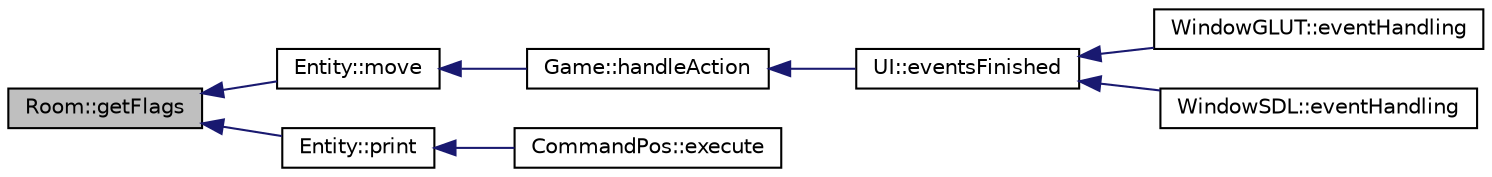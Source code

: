 digraph "Room::getFlags"
{
 // INTERACTIVE_SVG=YES
  edge [fontname="Helvetica",fontsize="10",labelfontname="Helvetica",labelfontsize="10"];
  node [fontname="Helvetica",fontsize="10",shape=record];
  rankdir="LR";
  Node1 [label="Room::getFlags",height=0.2,width=0.4,color="black", fillcolor="grey75", style="filled" fontcolor="black"];
  Node1 -> Node2 [dir="back",color="midnightblue",fontsize="10",style="solid",fontname="Helvetica"];
  Node2 [label="Entity::move",height=0.2,width=0.4,color="black", fillcolor="white", style="filled",URL="$class_entity.html#ac081c2b4fd1ee2a737db44a306ec466d"];
  Node2 -> Node3 [dir="back",color="midnightblue",fontsize="10",style="solid",fontname="Helvetica"];
  Node3 [label="Game::handleAction",height=0.2,width=0.4,color="black", fillcolor="white", style="filled",URL="$class_game.html#a2159fe214fb67768f3a0d6d887206c31"];
  Node3 -> Node4 [dir="back",color="midnightblue",fontsize="10",style="solid",fontname="Helvetica"];
  Node4 [label="UI::eventsFinished",height=0.2,width=0.4,color="black", fillcolor="white", style="filled",URL="$class_u_i.html#a2436dbc9c0678fd729b983b9475bc0f4"];
  Node4 -> Node5 [dir="back",color="midnightblue",fontsize="10",style="solid",fontname="Helvetica"];
  Node5 [label="WindowGLUT::eventHandling",height=0.2,width=0.4,color="black", fillcolor="white", style="filled",URL="$class_window_g_l_u_t.html#af16462cbccb831e8395012383b69b365"];
  Node4 -> Node6 [dir="back",color="midnightblue",fontsize="10",style="solid",fontname="Helvetica"];
  Node6 [label="WindowSDL::eventHandling",height=0.2,width=0.4,color="black", fillcolor="white", style="filled",URL="$class_window_s_d_l.html#a77e59286d958d1be56b9dc53108e58b0"];
  Node1 -> Node7 [dir="back",color="midnightblue",fontsize="10",style="solid",fontname="Helvetica"];
  Node7 [label="Entity::print",height=0.2,width=0.4,color="black", fillcolor="white", style="filled",URL="$class_entity.html#aedf3529531f60a0ceef362f9310e207e"];
  Node7 -> Node8 [dir="back",color="midnightblue",fontsize="10",style="solid",fontname="Helvetica"];
  Node8 [label="CommandPos::execute",height=0.2,width=0.4,color="black", fillcolor="white", style="filled",URL="$class_command_pos.html#aed7762b6b1df90536e5c33eb42c37686"];
}
